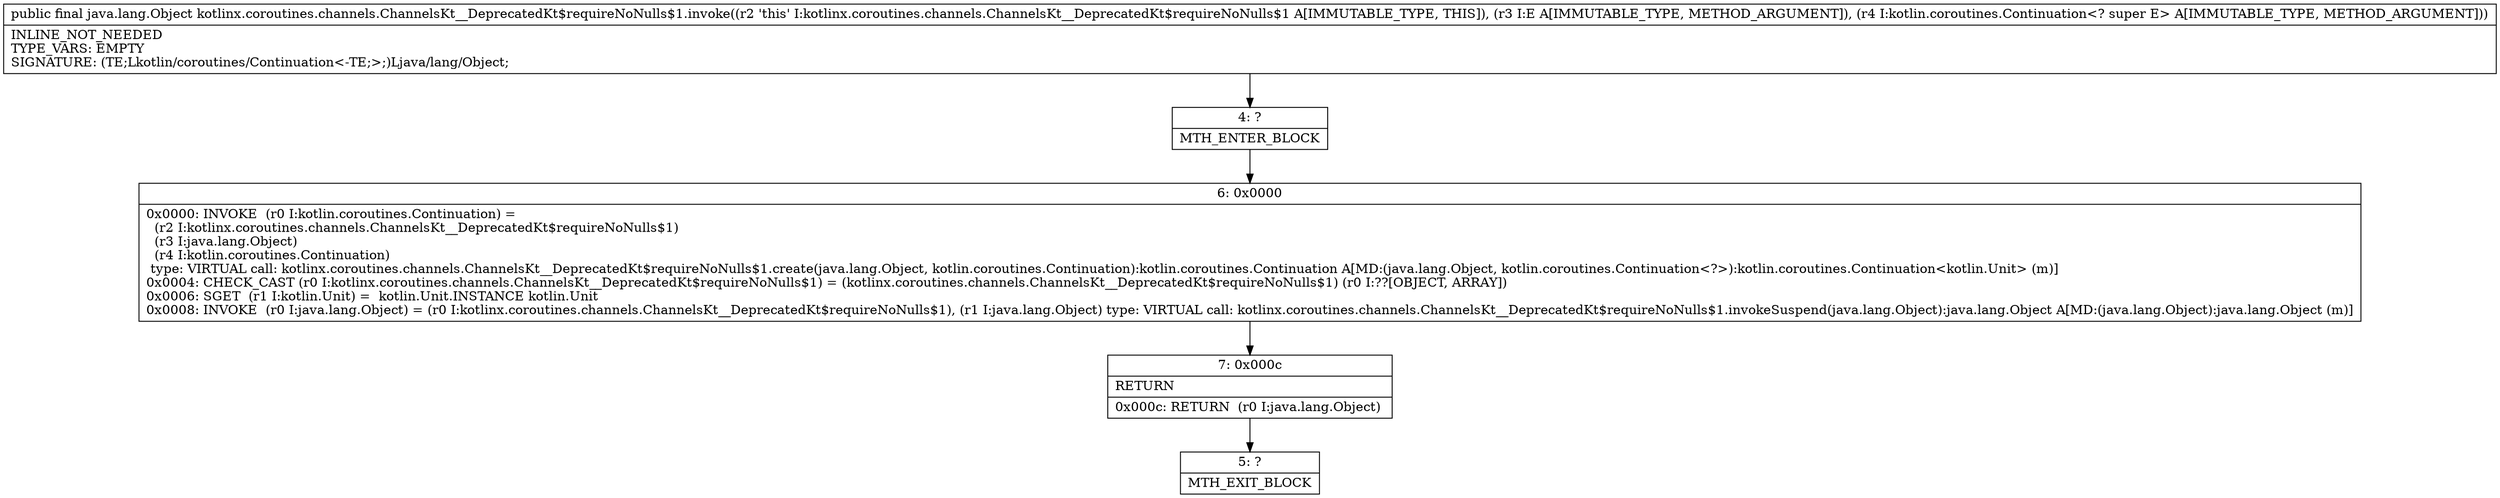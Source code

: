 digraph "CFG forkotlinx.coroutines.channels.ChannelsKt__DeprecatedKt$requireNoNulls$1.invoke(Ljava\/lang\/Object;Lkotlin\/coroutines\/Continuation;)Ljava\/lang\/Object;" {
Node_4 [shape=record,label="{4\:\ ?|MTH_ENTER_BLOCK\l}"];
Node_6 [shape=record,label="{6\:\ 0x0000|0x0000: INVOKE  (r0 I:kotlin.coroutines.Continuation) = \l  (r2 I:kotlinx.coroutines.channels.ChannelsKt__DeprecatedKt$requireNoNulls$1)\l  (r3 I:java.lang.Object)\l  (r4 I:kotlin.coroutines.Continuation)\l type: VIRTUAL call: kotlinx.coroutines.channels.ChannelsKt__DeprecatedKt$requireNoNulls$1.create(java.lang.Object, kotlin.coroutines.Continuation):kotlin.coroutines.Continuation A[MD:(java.lang.Object, kotlin.coroutines.Continuation\<?\>):kotlin.coroutines.Continuation\<kotlin.Unit\> (m)]\l0x0004: CHECK_CAST (r0 I:kotlinx.coroutines.channels.ChannelsKt__DeprecatedKt$requireNoNulls$1) = (kotlinx.coroutines.channels.ChannelsKt__DeprecatedKt$requireNoNulls$1) (r0 I:??[OBJECT, ARRAY]) \l0x0006: SGET  (r1 I:kotlin.Unit) =  kotlin.Unit.INSTANCE kotlin.Unit \l0x0008: INVOKE  (r0 I:java.lang.Object) = (r0 I:kotlinx.coroutines.channels.ChannelsKt__DeprecatedKt$requireNoNulls$1), (r1 I:java.lang.Object) type: VIRTUAL call: kotlinx.coroutines.channels.ChannelsKt__DeprecatedKt$requireNoNulls$1.invokeSuspend(java.lang.Object):java.lang.Object A[MD:(java.lang.Object):java.lang.Object (m)]\l}"];
Node_7 [shape=record,label="{7\:\ 0x000c|RETURN\l|0x000c: RETURN  (r0 I:java.lang.Object) \l}"];
Node_5 [shape=record,label="{5\:\ ?|MTH_EXIT_BLOCK\l}"];
MethodNode[shape=record,label="{public final java.lang.Object kotlinx.coroutines.channels.ChannelsKt__DeprecatedKt$requireNoNulls$1.invoke((r2 'this' I:kotlinx.coroutines.channels.ChannelsKt__DeprecatedKt$requireNoNulls$1 A[IMMUTABLE_TYPE, THIS]), (r3 I:E A[IMMUTABLE_TYPE, METHOD_ARGUMENT]), (r4 I:kotlin.coroutines.Continuation\<? super E\> A[IMMUTABLE_TYPE, METHOD_ARGUMENT]))  | INLINE_NOT_NEEDED\lTYPE_VARS: EMPTY\lSIGNATURE: (TE;Lkotlin\/coroutines\/Continuation\<\-TE;\>;)Ljava\/lang\/Object;\l}"];
MethodNode -> Node_4;Node_4 -> Node_6;
Node_6 -> Node_7;
Node_7 -> Node_5;
}

